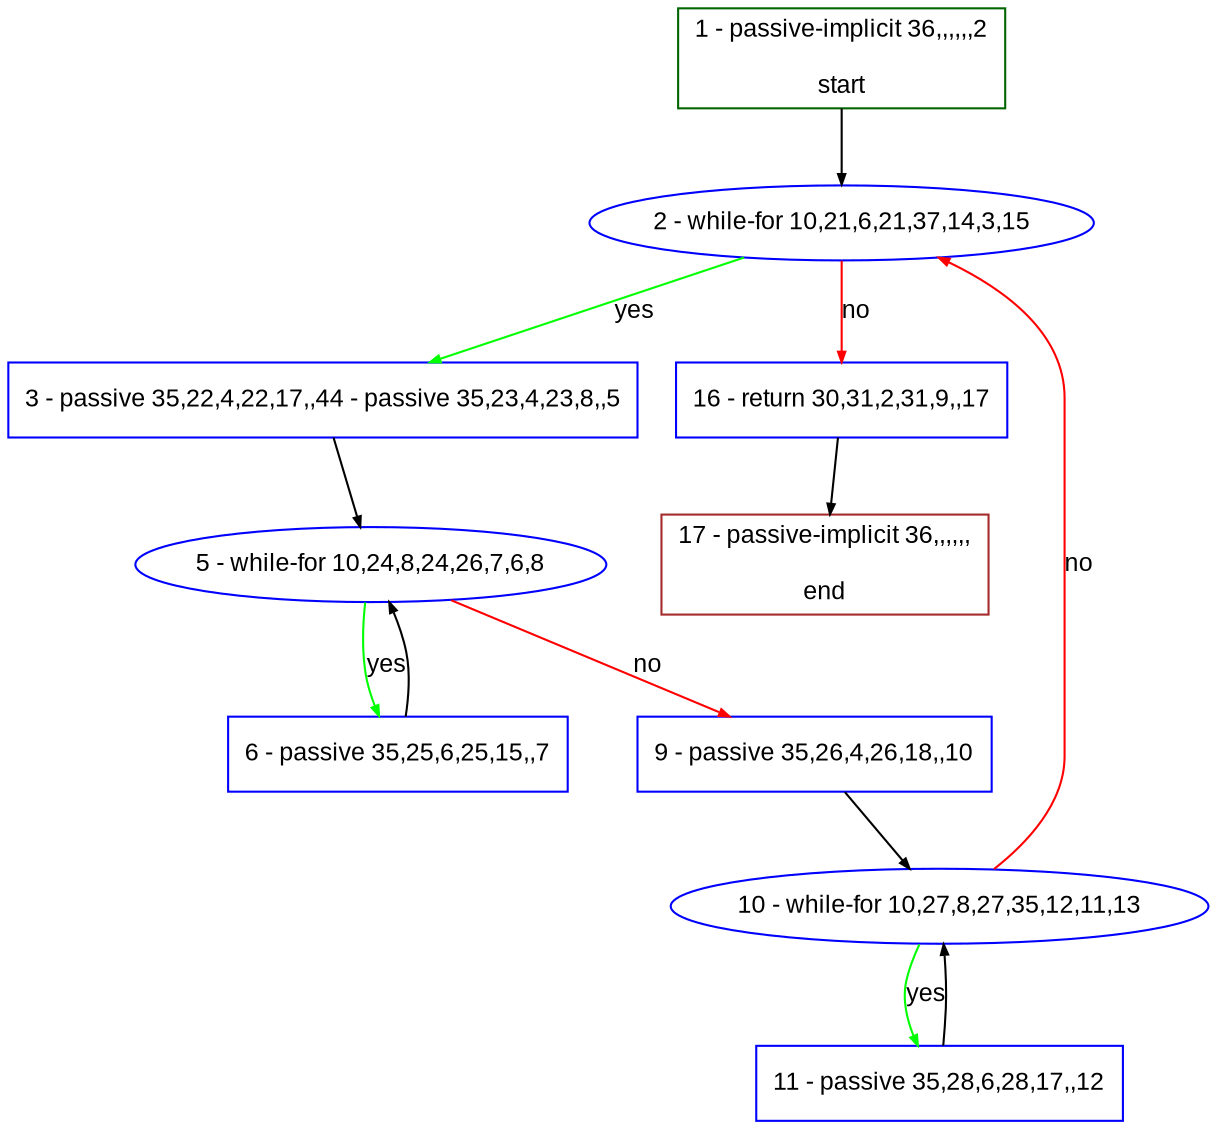 digraph "" {
  graph [pack="true", label="", fontsize="12", packmode="clust", fontname="Arial", fillcolor="#FFFFCC", bgcolor="white", style="rounded,filled", compound="true"];
  node [node_initialized="no", label="", color="grey", fontsize="12", fillcolor="white", fontname="Arial", style="filled", shape="rectangle", compound="true", fixedsize="false"];
  edge [fontcolor="black", arrowhead="normal", arrowtail="none", arrowsize="0.5", ltail="", label="", color="black", fontsize="12", lhead="", fontname="Arial", dir="forward", compound="true"];
  __N1 [label="2 - while-for 10,21,6,21,37,14,3,15", color="#0000ff", fillcolor="#ffffff", style="filled", shape="oval"];
  __N2 [label="1 - passive-implicit 36,,,,,,2\n\nstart", color="#006400", fillcolor="#ffffff", style="filled", shape="box"];
  __N3 [label="3 - passive 35,22,4,22,17,,44 - passive 35,23,4,23,8,,5", color="#0000ff", fillcolor="#ffffff", style="filled", shape="box"];
  __N4 [label="16 - return 30,31,2,31,9,,17", color="#0000ff", fillcolor="#ffffff", style="filled", shape="box"];
  __N5 [label="5 - while-for 10,24,8,24,26,7,6,8", color="#0000ff", fillcolor="#ffffff", style="filled", shape="oval"];
  __N6 [label="6 - passive 35,25,6,25,15,,7", color="#0000ff", fillcolor="#ffffff", style="filled", shape="box"];
  __N7 [label="9 - passive 35,26,4,26,18,,10", color="#0000ff", fillcolor="#ffffff", style="filled", shape="box"];
  __N8 [label="10 - while-for 10,27,8,27,35,12,11,13", color="#0000ff", fillcolor="#ffffff", style="filled", shape="oval"];
  __N9 [label="11 - passive 35,28,6,28,17,,12", color="#0000ff", fillcolor="#ffffff", style="filled", shape="box"];
  __N10 [label="17 - passive-implicit 36,,,,,,\n\nend", color="#a52a2a", fillcolor="#ffffff", style="filled", shape="box"];
  __N2 -> __N1 [arrowhead="normal", arrowtail="none", color="#000000", label="", dir="forward"];
  __N1 -> __N3 [arrowhead="normal", arrowtail="none", color="#00ff00", label="yes", dir="forward"];
  __N1 -> __N4 [arrowhead="normal", arrowtail="none", color="#ff0000", label="no", dir="forward"];
  __N3 -> __N5 [arrowhead="normal", arrowtail="none", color="#000000", label="", dir="forward"];
  __N5 -> __N6 [arrowhead="normal", arrowtail="none", color="#00ff00", label="yes", dir="forward"];
  __N6 -> __N5 [arrowhead="normal", arrowtail="none", color="#000000", label="", dir="forward"];
  __N5 -> __N7 [arrowhead="normal", arrowtail="none", color="#ff0000", label="no", dir="forward"];
  __N7 -> __N8 [arrowhead="normal", arrowtail="none", color="#000000", label="", dir="forward"];
  __N8 -> __N1 [arrowhead="normal", arrowtail="none", color="#ff0000", label="no", dir="forward"];
  __N8 -> __N9 [arrowhead="normal", arrowtail="none", color="#00ff00", label="yes", dir="forward"];
  __N9 -> __N8 [arrowhead="normal", arrowtail="none", color="#000000", label="", dir="forward"];
  __N4 -> __N10 [arrowhead="normal", arrowtail="none", color="#000000", label="", dir="forward"];
}
